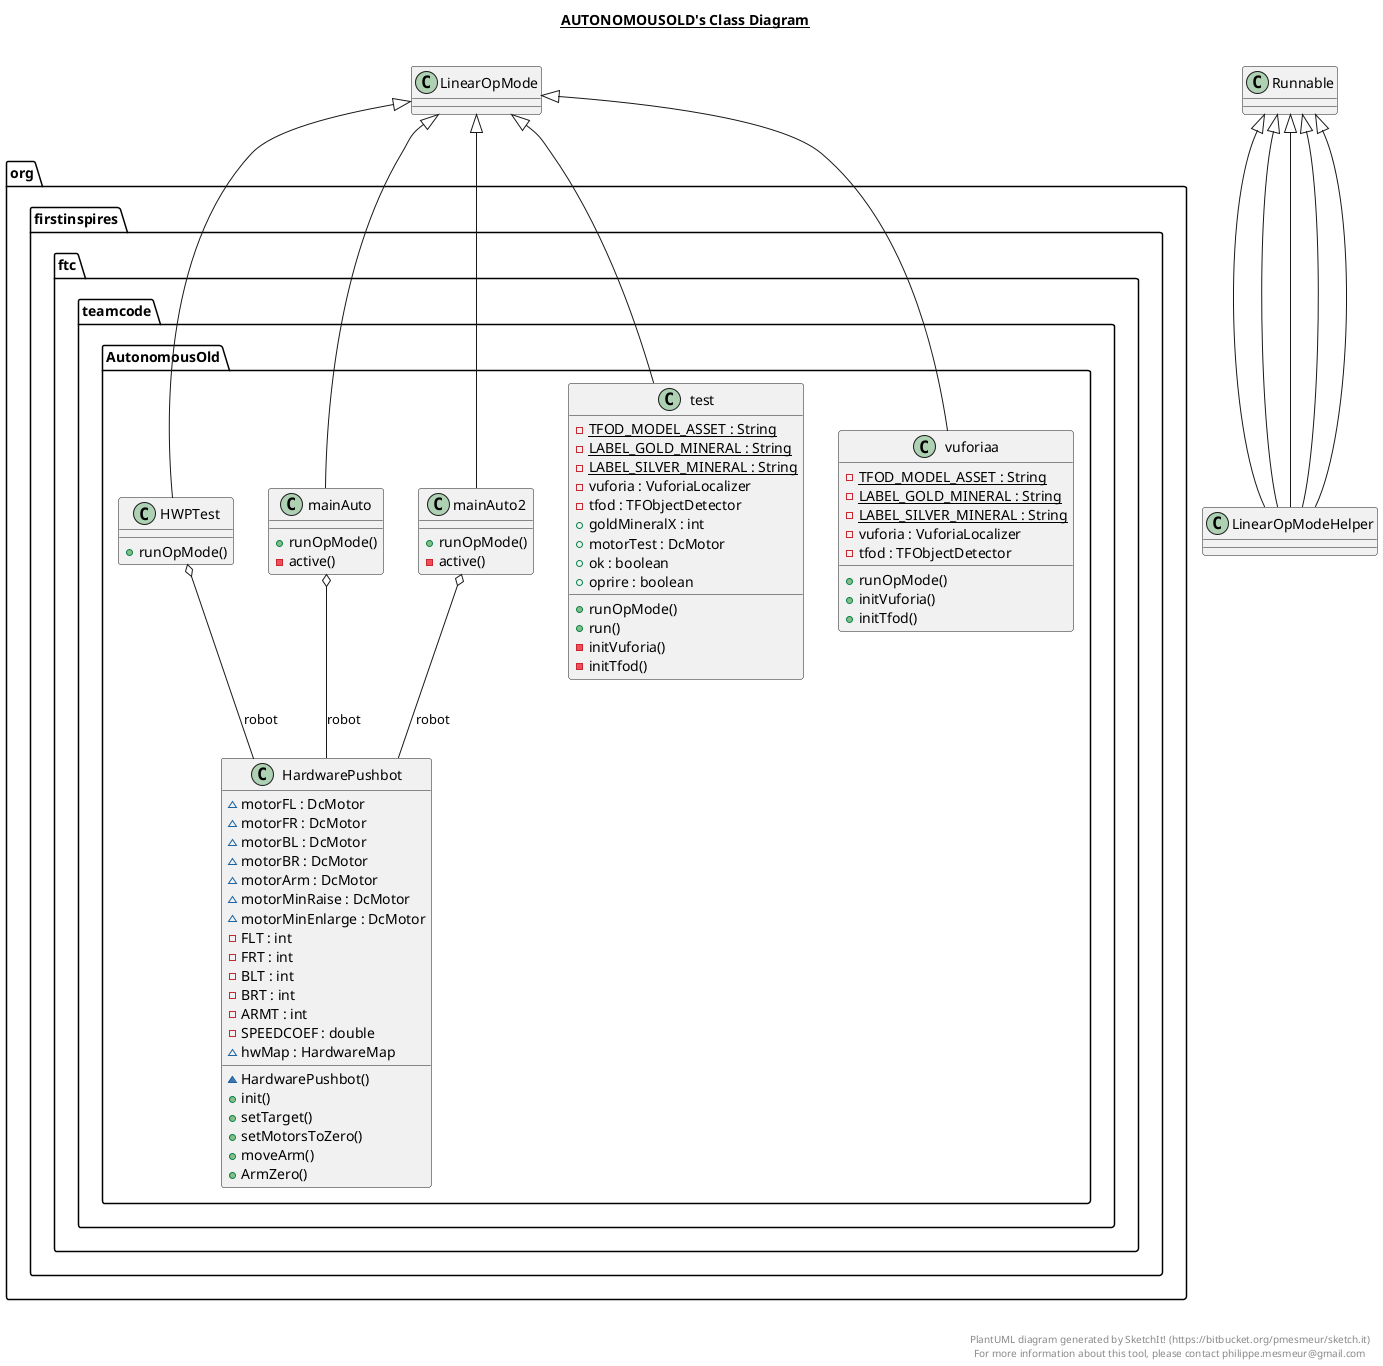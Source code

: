 @startuml

title __AUTONOMOUSOLD's Class Diagram__\n

  package org.firstinspires.ftc.teamcode {
    package org.firstinspires.ftc.teamcode.AutonomousOld {
      class HWPTest {
          + runOpMode()
      }
    }
  }
  

  package org.firstinspires.ftc.teamcode {
    package org.firstinspires.ftc.teamcode.AutonomousOld {
      class HardwarePushbot {
          ~ motorFL : DcMotor
          ~ motorFR : DcMotor
          ~ motorBL : DcMotor
          ~ motorBR : DcMotor
          ~ motorArm : DcMotor
          ~ motorMinRaise : DcMotor
          ~ motorMinEnlarge : DcMotor
          - FLT : int
          - FRT : int
          - BLT : int
          - BRT : int
          - ARMT : int
          - SPEEDCOEF : double
          ~ hwMap : HardwareMap
          ~ HardwarePushbot()
          + init()
          + setTarget()
          + setMotorsToZero()
          + moveArm()
          + ArmZero()
      }
    }
  }
  

  package org.firstinspires.ftc.teamcode {
    package org.firstinspires.ftc.teamcode.AutonomousOld {
      class mainAuto {
          + runOpMode()
          - active()
      }
    }
  }
  

  package org.firstinspires.ftc.teamcode {
    package org.firstinspires.ftc.teamcode.AutonomousOld {
      class mainAuto2 {
          + runOpMode()
          - active()
      }
    }
  }
  

  package org.firstinspires.ftc.teamcode {
    package org.firstinspires.ftc.teamcode.AutonomousOld {
      class test {
          {static} - TFOD_MODEL_ASSET : String
          {static} - LABEL_GOLD_MINERAL : String
          {static} - LABEL_SILVER_MINERAL : String
          - vuforia : VuforiaLocalizer
          - tfod : TFObjectDetector
          + goldMineralX : int
          + motorTest : DcMotor
          + ok : boolean
          + oprire : boolean
          + runOpMode()
          + run()
          - initVuforia()
          - initTfod()
      }
    }
  }
  

  package org.firstinspires.ftc.teamcode {
    package org.firstinspires.ftc.teamcode.AutonomousOld {
      class vuforiaa {
          {static} - TFOD_MODEL_ASSET : String
          {static} - LABEL_GOLD_MINERAL : String
          {static} - LABEL_SILVER_MINERAL : String
          - vuforia : VuforiaLocalizer
          - tfod : TFObjectDetector
          + runOpMode()
          + initVuforia()
          + initTfod()
      }
    }
  }
  

  HWPTest -up-|> LinearOpMode
  HWPTest o-- HardwarePushbot : robot
  LinearOpModeHelper -up-|> Runnable
  mainAuto -up-|> LinearOpMode
  mainAuto o-- HardwarePushbot : robot
  LinearOpModeHelper -up-|> Runnable
  mainAuto2 -up-|> LinearOpMode
  mainAuto2 o-- HardwarePushbot : robot
  LinearOpModeHelper -up-|> Runnable
  test -up-|> LinearOpMode
  LinearOpModeHelper -up-|> Runnable
  vuforiaa -up-|> LinearOpMode
  LinearOpModeHelper -up-|> Runnable


right footer


PlantUML diagram generated by SketchIt! (https://bitbucket.org/pmesmeur/sketch.it)
For more information about this tool, please contact philippe.mesmeur@gmail.com
endfooter

@enduml

